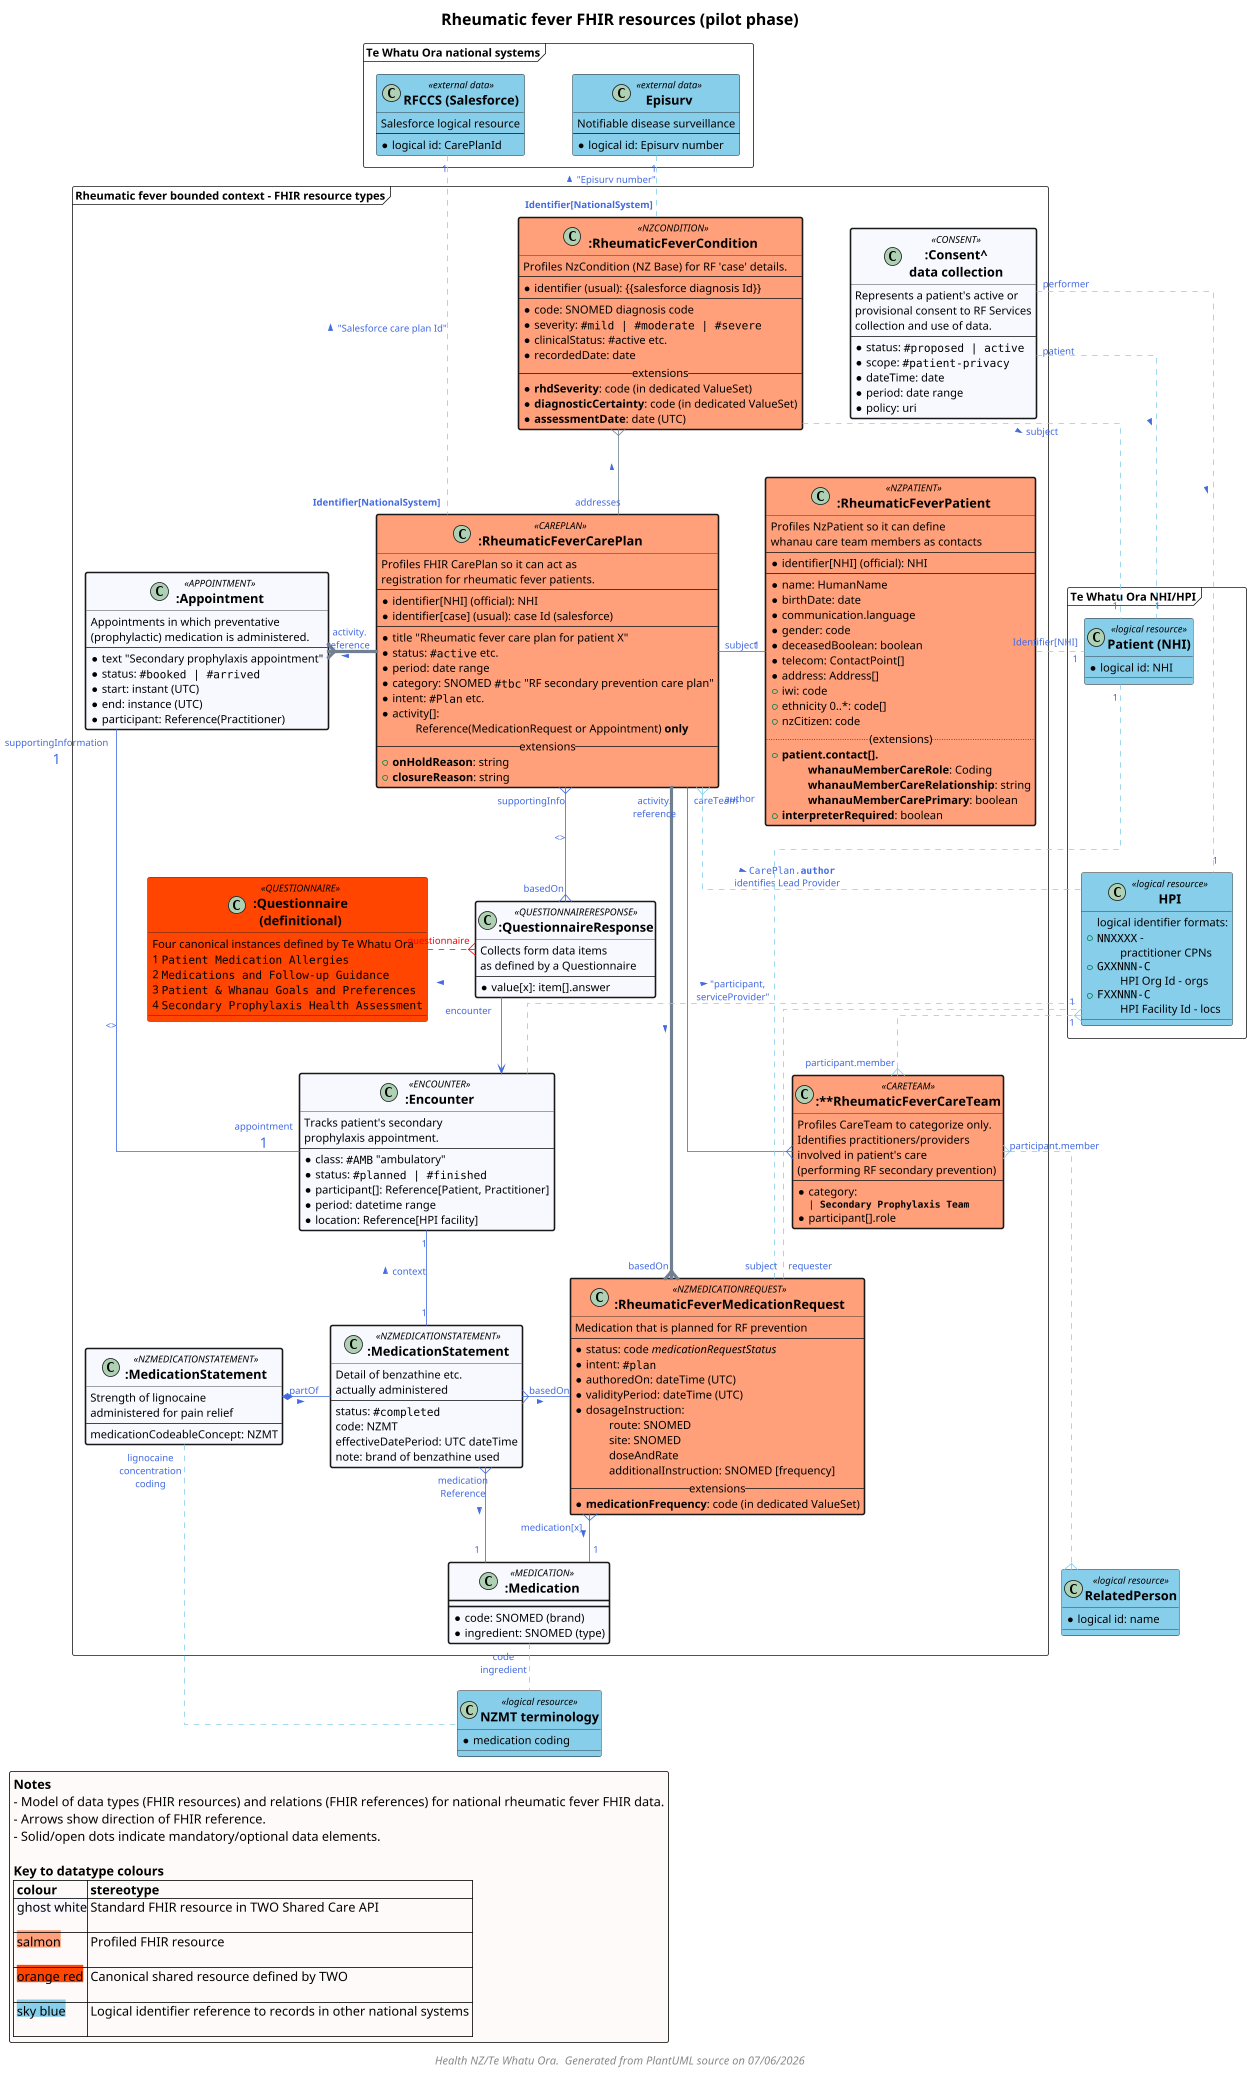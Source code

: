 @startuml FHIR-resource-model-rheumaticfever-pilot

top to bottom direction
scale 400 width

skinparam ActivityDiamondBackgroundColor #RoyalBlue
skinparam ArrowColor #RoyalBlue   
skinparam ArrowFontColor #RoyalBlue   
skinparam ArrowFontSize 12
skinparam ArrowMessageAlignment right
skinparam BoxPadding 10
skinparam ClassFontSize 16
skinparam ClassFontStyle bold
skinparam dpi 300
skinparam FooterFontSize 14
skinparam FooterFontStyle italic
skinparam LegendBackgroundColor #Snow
skinparam LegendFontName Helvetica
skinparam LegendFontSize 16
skinparam linetype ortho
skinparam nodesep 60
skinparam NoteBackgroundColor #LightYellow
skinparam NoteFontSize 15
skinparam NoteTextAlignment left
skinparam ranksep 60
skinparam roundcorner 5
skinparam TitleFontSize 20

title "Rheumatic fever FHIR resources (pilot phase)"

frame "Rheumatic fever bounded context - FHIR resource types" as HNZMain {

  ' class "AllergyIntolerance" as Allergy #LightSalmon ##[bold] {
  '   Represents a patient allergy or
  '   intolerance relating to R/F
  '   penicillin medications.
  '   ----
  '   +code: SNOMED
  '   +category: SNOMED
  '   +reference: subject (patient)
  '   +reference: asserter (source)
  '   +complex[]: reaction
  '
  ' }
  
  class ":Appointment" as APPT <<APPOINTMENT>> #GhostWhite ##[bold] {
    Appointments in which preventative 
    (prophylactic) medication is administered.
    ----
    * text "Secondary prophylaxis appointment"
    * status: ""#booked | #arrived""
    * start: instant (UTC)
    * end: instance (UTC)
    * participant: Reference(Practitioner)
  }


  class ":RheumaticFeverCarePlan" as CP <<CAREPLAN>> #LightSalmon ##[bold] {
    Profiles FHIR CarePlan so it can act as 
    registration for rheumatic fever patients. 
    ---
    *identifier[NHI] (official): NHI
    *identifier[case] (usual): case Id (salesforce)
    ---
    * title "Rheumatic fever care plan for patient X"
    * status: ""#active"" etc.
    * period: date range
    * category: SNOMED ""#tbc"" "RF secondary prevention care plan"
    * intent: ""#Plan"" etc.
    * activity[]: 
      \tReference(MedicationRequest or Appointment) **only**
    -- extensions --
      + **onHoldReason**: string
      + **closureReason**: string
  }

  class ":RheumaticFeverPatient" as RfPatient <<NZPATIENT>> #LightSalmon ##[bold] {
    Profiles NzPatient so it can define
    whanau care team members as contacts 
    ---
    *identifier[NHI] (official): NHI
    ---
    *name: HumanName
    *birthDate: date
    *communication.language
    *gender: code
    *deceasedBoolean: boolean
    *telecom: ContactPoint[]
    *address: Address[]
    +iwi: code
    +ethnicity 0..*: code[]
    +nzCitizen: code
    .. (extensions)..
    +**patient.contact[].**
      \t **whanauMemberCareRole**: Coding
      \t **whanauMemberCareRelationship**: string
      \t **whanauMemberCarePrimary**: boolean
    +**interpreterRequired**: boolean
  }

  class ":**RheumaticFeverCareTeam" as CareTeam <<CARETEAM>> #LightSalmon ##[bold] {
    Profiles CareTeam to categorize only.
    Identifies practitioners/providers
    involved in patient's care 
      (performing RF secondary prevention)
    ---
    * category: 
      <size:12>""| **Secondary Prophylaxis Team**""
    * participant[].role
  }

  class ":Consent^\ndata collection" as Consent <<CONSENT>> #GhostWhite ##[bold] {
      Represents a patient's active or
      provisional consent to RF Services 
      collection and use of data.
      ----
      * status: ""#proposed | active"" 
      * scope: ""#patient-privacy""
      * dateTime: date
      * period: date range
      * policy: uri
  }


  class ":RheumaticFeverCondition" as Condition <<NZCONDITION>> #LightSalmon ##[bold] {
    Profiles NzCondition (NZ Base) for RF 'case' details.
    ---
    * identifier (usual): {{salesforce diagnosis Id}}
    ---
     * code: SNOMED diagnosis code
     * severity: ""#mild | #moderate | #severe""
     * clinicalStatus: #active etc.
     * recordedDate: date
    -- extensions --
      * **rhdSeverity**: code (in dedicated ValueSet)
      * **diagnosticCertainty**: code (in dedicated ValueSet)
      * **assessmentDate**: date (UTC)
  }

  class ":Medication" as MED <<MEDICATION>> #GhostWhite ##[bold] {
    * code: SNOMED (brand)
    * ingredient: SNOMED (type)
  }

  class ":RheumaticFeverMedicationRequest" as MEDREQ <<NZMEDICATIONREQUEST>> #LightSalmon ##[bold] {
    Medication that is planned for RF prevention
    ---
    *status: code //medicationRequestStatus//
    *intent: ""#plan""
    *authoredOn: dateTime (UTC)
    *validityPeriod: dateTime (UTC)
    * dosageInstruction:
      \troute: SNOMED
      \tsite: SNOMED
      \tdoseAndRate
      \tadditionalInstruction: SNOMED [frequency]
    -- extensions --
      * **medicationFrequency**: code (in dedicated ValueSet)
  }

  
  class ":MedicationStatement" as MEDSTMT <<NZMEDICATIONSTATEMENT>> #GhostWhite  ##[bold] {
    Detail of benzathine etc.
    actually administered
    --
    status: ""#completed""
    code: NZMT
    effectiveDatePeriod: UTC dateTime  
    note: brand of benzathine used
  }

  class ":MedicationStatement" as CONTMEDSTMT <<NZMEDICATIONSTATEMENT>> #GhostWhite  ##[bold] {
    Strength of lignocaine 
    administered for pain relief
    --
    medicationCodeableConcept: NZMT
  }


  class ":Questionnaire\n(definitional)" as Questionnaire <<QUESTIONNAIRE>> #OrangeRed {
    Four canonical instances defined by Te Whatu Ora
    1 ""Patient Medication Allergies""
    2 ""Medications and Follow-up Guidance""
    3 ""Patient & Whanau Goals and Preferences""
    4 ""Secondary Prophylaxis Health Assessment""
  }

  class ":QuestionnaireResponse" as QR <<QUESTIONNAIRERESPONSE>> #GhostWhite ##[bold] {
    Collects form data items
    as defined by a Questionnaire
    ----
    * value[x]: item[].answer
  }

  ' class ":DiagnosticReport" as DIAG #GhostWhite ##[bold] {
  '   * status: ..
  '   * code: SNOMED..
  '   ...
  '   Any diagnosis 
  '    detail as required
  '   ...
  '   +category
  ' }

  ' note as DiagNote #Yellow
  '   DiagnosticReport may be 
  '   used in future to capture
  '   diagnosis detail.
  ' end note
  ' DiagNote .l. Condition

  class ":Encounter" as Encounter <<ENCOUNTER>> #GhostWhite ##[bold] {
    Tracks patient's secondary 
    prophylaxis appointment.
    ---
    * class: ""#AMB"" "ambulatory"
    * status: ""#planned | #finished""
    * participant[]: Reference[Patient, Practitioner]
    * period: datetime range
    * location: Reference[HPI facility]
  }
}

frame "Te Whatu Ora national systems" as National {

  class "RFCCS (Salesforce)" as RFCCS <<external data>> #SkyBlue {
    Salesforce logical resource
    ---
    * logical id: CarePlanId
  }

  class "Episurv" as EPISURV <<external data>> #SkyBlue {
    Notifiable disease surveillance
    ---
    * logical id: Episurv number
  }

}

frame "Te Whatu Ora NHI/HPI" as NationalIdentifier {

  class "Patient (NHI)" as Patient <<logical resource>> #SkyBlue {
    * logical id: NHI
  }

  class "HPI" as HPI <<logical resource>> #SkyBlue {
    logical identifier formats:
    + ""NNXXXX"" - 
      \tpractitioner CPNs
    + ""GXXNNN-C""
      \tHPI Org Id - orgs
    + ""FXXNNN-C""
      \tHPI Facility Id - locs
  }

  Patient -[hidden]d- HPI

}

' ********
' * Entities outside any frame are in other bounded contexts

class "RelatedPerson" as Related <<logical resource>> #SkyBlue {
  * logical id: name
}



class "NZMT terminology" as NZMT <<logical resource>> #SkyBlue {
  * medication coding
}

' ********
' plantuml positioning

' ********
' * resource linkages

APPT "supportingInformation\n<size:18>1" -- "appointment\n<size:18>1" Encounter: <>

'Condition "1" - "1" DIAG: > "stage.\nassessment"

CP "addresses" -[#SlateGray]u-{ Condition : >
CP "supportingInfo" }--{ "basedOn" QR: <>
CP "subject" - "1" RfPatient
CP "activity.\nreference" -[#SlateGray,thickness=4]d---{ "basedOn" MEDREQ: >
CP "<color:RoyalBlue>**Identifier[NationalSystem]**" .[#SkyBlue]u. "1" RFCCS : > "<color:RoyalBlue>Salesforce care plan Id"
CP "careTeam" ---{ CareTeam
CP " activity.\nreference" -[#SlateGray,thickness=4]l-{ APPT: >
CP "author" }.[#SkyBlue,dashed]. HPI : > ""CarePlan.**author**"" \nidentifies Lead Provider

CareTeam "participant.member" }.[#SkyBlue,norank].{ HPI
CareTeam "participant.member" }.[#SkyBlue]..{ Related

Condition .[#SkyBlue]. "1" Patient : > subject
Condition "<color:RoyalBlue>**Identifier[NationalSystem]**" .[#SkyBlue]u. "1" EPISURV : > "<color:RoyalBlue>Episurv number"

Consent "patient" .[#SkyBlue]. "1" Patient : >
Consent "performer" .[#SkyBlue,norank]. "1" HPI : >

'DIAG "basedOn" }-- CP

Encounter .[#SkyBlue,norank]. "1" HPI: > "participant,\nserviceProvider" 

MEDREQ "medication[x]" }-d- "1" MED : >
MEDREQ "requester" .[#SkyBlue,norank]. "1" HPI
MEDREQ "subject" .[#SkyBlue,norank]. "1" Patient


MEDSTMT -l-* "partOf" CONTMEDSTMT: <
MEDSTMT "1" -l- "1" Encounter: > context
MEDSTMT "basedOn" }- MEDREQ : >
MEDSTMT "medication\nReference" }--"1" MED: > 

MED "code\ningredient" .[#SkyBlue]d- NZMT
CONTMEDSTMT "lignocaine\nconcentration\ncoding".[#SkyBlue,norank]d- NZMT

RfPatient "Identifier[NHI]" .[#SkyBlue]r. "1" Patient

QR "encounter" --> Encounter
QR "<color:Red>questionnaire" }.[#Red]l.. Questionnaire: > \n\n\n\n

legend left
  **Notes**
  - Model of data types (FHIR resources) and relations (FHIR references) for national rheumatic fever FHIR data.
  - Arrows show direction of FHIR reference.
  - Solid/open dots indicate mandatory/optional data elements.

  **Key to datatype colours**
  |= colour |= stereotype |
  | <back:#GhostWhite>ghost white\n | Standard FHIR resource in TWO Shared Care API |
  | <back:#LightSalmon>salmon\n | Profiled FHIR resource |
  | <back:#OrangeRed>orange red\n | Canonical shared resource defined by TWO |
  | <back:#SkyBlue>sky blue\n| Logical identifier reference to records in other national systems |
endlegend

footer "Health NZ/Te Whatu Ora.  Generated from PlantUML source on %date('dd/MM/yyyy')"

@enduml